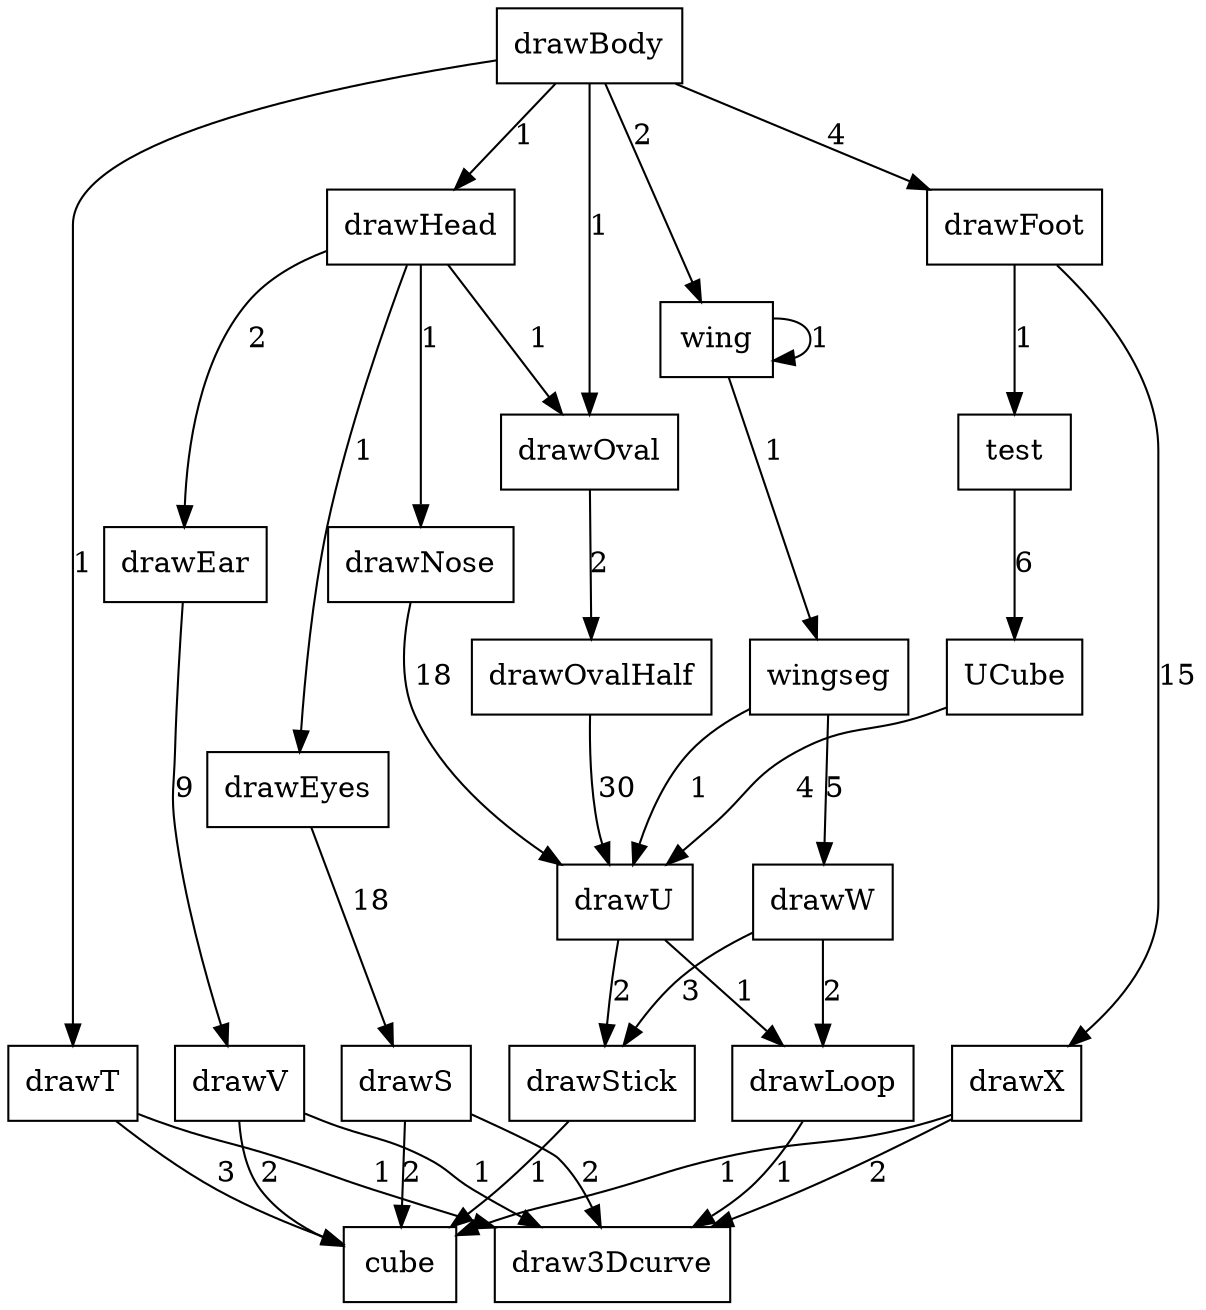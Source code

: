 digraph SceneGraph{

	node[
		shape=box
	];

	drawBody;
	drawOval;
	drawHead;
	drawT;
	wing;
	drawFoot;
	drawOvalHalf;
	drawEyes;
	drawNose;
	drawEar;
	cube;
	draw3Dcurve;
	wingseg;
	drawX;
	test;
	drawU;
	drawS;
	drawV;
	drawW;
	UCube;
	drawStick;
	drawLoop;
	
	
	drawBody->drawOval[label=1];
	drawBody->drawHead[label=1];
	drawBody->drawT[label=1];
	drawBody->wing[label=2];
	drawBody->drawFoot[label=4];

	drawOval->drawOvalHalf[label=2];
	
	drawHead->drawOval[label=1];
	drawHead->drawEyes[label=1];
	drawHead->drawNose[label=1];
	drawHead->drawEar[label=2];
	
	drawT->cube[label=3];
	drawT->draw3Dcurve[label=1];
	
	wing->wingseg[label=1];
	wing->wing[label=1];
	
	drawFoot->drawX[label=15];
	drawFoot->test[label=1];
	
	drawOvalHalf->drawU[label=30];
	
	drawEyes->drawS[label=18];
	
	drawNose->drawU[label=18];
	
	drawEar->drawV[label=9];
	
	wingseg->drawU[label=1];
	wingseg->drawW[label=5];
	
	drawX->cube[label=1];
	drawX->draw3Dcurve[label=2];
	
	test->UCube[label=6];
	
	drawU->drawStick[label=2];
	drawU->drawLoop[label=1];
	
	drawS->draw3Dcurve[label=2];
	drawS->cube[label=2];
	
	drawV->cube[label=2];
	drawV->draw3Dcurve[label=1];
	
	drawW->drawStick[label=3];
	drawW->drawLoop[label=2];
	
	UCube->drawU[label=4];
	
	drawStick->cube[label=1];
	
	drawLoop->draw3Dcurve[label=1];
}